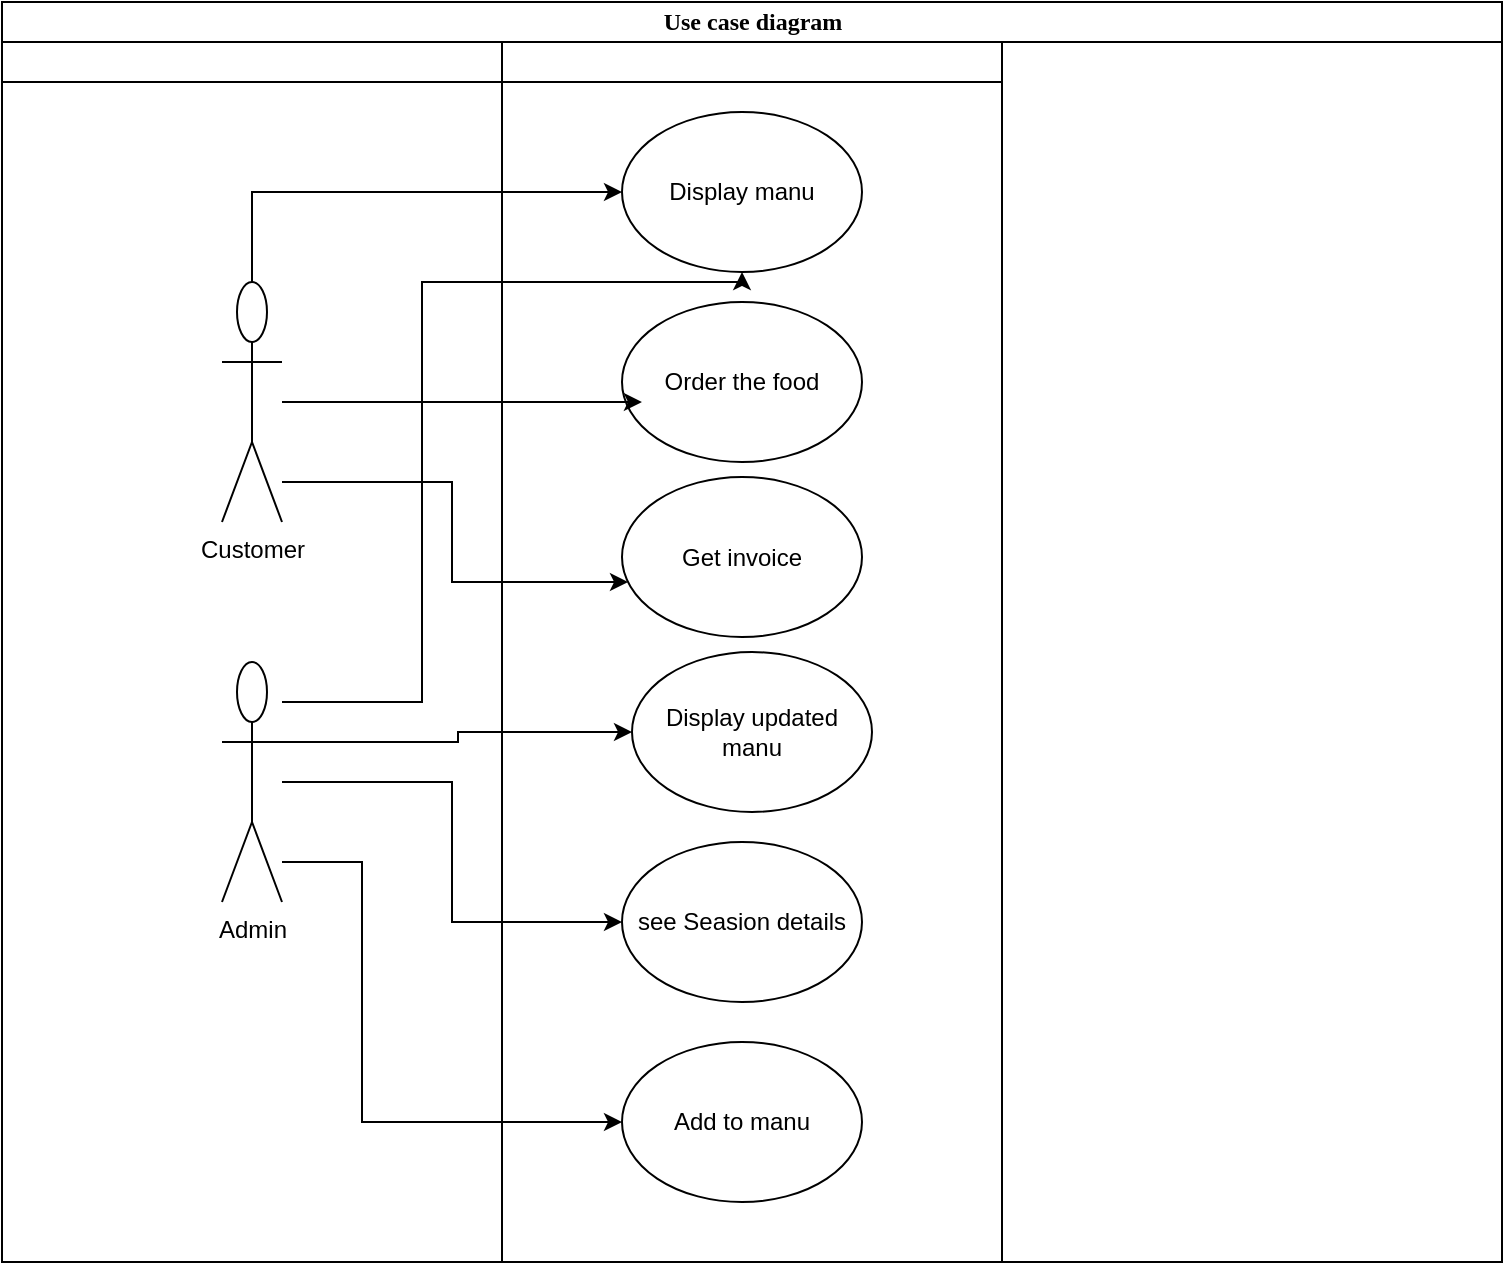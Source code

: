 <mxfile version="10.7.1" type="device"><diagram name="Page-1" id="0783ab3e-0a74-02c8-0abd-f7b4e66b4bec"><mxGraphModel dx="1181" dy="587" grid="1" gridSize="10" guides="1" tooltips="1" connect="1" arrows="1" fold="1" page="1" pageScale="1" pageWidth="850" pageHeight="1100" background="#ffffff" math="0" shadow="0"><root><mxCell id="0"/><mxCell id="1" parent="0"/><mxCell id="1c1d494c118603dd-1" value="Use case diagram" style="swimlane;html=1;childLayout=stackLayout;startSize=20;rounded=0;shadow=0;comic=0;labelBackgroundColor=none;strokeColor=#000000;strokeWidth=1;fillColor=#ffffff;fontFamily=Verdana;fontSize=12;fontColor=#000000;align=center;" parent="1" vertex="1"><mxGeometry x="40" y="20" width="750" height="630" as="geometry"/></mxCell><mxCell id="1c1d494c118603dd-2" value="" style="swimlane;html=1;startSize=20;" parent="1c1d494c118603dd-1" vertex="1"><mxGeometry y="20" width="250" height="610" as="geometry"/></mxCell><mxCell id="fdo_bh5Q3y28FHCtx9Pt-3" value="Customer" style="shape=umlActor;verticalLabelPosition=bottom;labelBackgroundColor=#ffffff;verticalAlign=top;html=1;outlineConnect=0;" vertex="1" parent="1c1d494c118603dd-2"><mxGeometry x="110" y="120" width="30" height="120" as="geometry"/></mxCell><mxCell id="fdo_bh5Q3y28FHCtx9Pt-4" value="Admin" style="shape=umlActor;verticalLabelPosition=bottom;labelBackgroundColor=#ffffff;verticalAlign=top;html=1;outlineConnect=0;" vertex="1" parent="1c1d494c118603dd-2"><mxGeometry x="110" y="310" width="30" height="120" as="geometry"/></mxCell><mxCell id="1c1d494c118603dd-4" value="" style="swimlane;html=1;startSize=20;" parent="1c1d494c118603dd-1" vertex="1"><mxGeometry x="250" y="20" width="250" height="610" as="geometry"/></mxCell><mxCell id="fdo_bh5Q3y28FHCtx9Pt-8" value="Display manu" style="ellipse;whiteSpace=wrap;html=1;" vertex="1" parent="1c1d494c118603dd-4"><mxGeometry x="60" y="35" width="120" height="80" as="geometry"/></mxCell><mxCell id="fdo_bh5Q3y28FHCtx9Pt-9" value="Order the food" style="ellipse;whiteSpace=wrap;html=1;" vertex="1" parent="1c1d494c118603dd-4"><mxGeometry x="60" y="130" width="120" height="80" as="geometry"/></mxCell><mxCell id="fdo_bh5Q3y28FHCtx9Pt-10" value="Get invoice" style="ellipse;whiteSpace=wrap;html=1;" vertex="1" parent="1c1d494c118603dd-4"><mxGeometry x="60" y="217.5" width="120" height="80" as="geometry"/></mxCell><mxCell id="fdo_bh5Q3y28FHCtx9Pt-11" value="see Seasion details" style="ellipse;whiteSpace=wrap;html=1;" vertex="1" parent="1c1d494c118603dd-4"><mxGeometry x="60" y="400" width="120" height="80" as="geometry"/></mxCell><mxCell id="fdo_bh5Q3y28FHCtx9Pt-17" value="Add to manu" style="ellipse;whiteSpace=wrap;html=1;" vertex="1" parent="1c1d494c118603dd-4"><mxGeometry x="60" y="500" width="120" height="80" as="geometry"/></mxCell><mxCell id="fdo_bh5Q3y28FHCtx9Pt-24" value="Display updated manu" style="ellipse;whiteSpace=wrap;html=1;" vertex="1" parent="1c1d494c118603dd-4"><mxGeometry x="65" y="305" width="120" height="80" as="geometry"/></mxCell><mxCell id="fdo_bh5Q3y28FHCtx9Pt-18" style="edgeStyle=orthogonalEdgeStyle;rounded=0;orthogonalLoop=1;jettySize=auto;html=1;" edge="1" parent="1c1d494c118603dd-1" source="fdo_bh5Q3y28FHCtx9Pt-3" target="fdo_bh5Q3y28FHCtx9Pt-8"><mxGeometry relative="1" as="geometry"><Array as="points"><mxPoint x="125" y="95"/></Array></mxGeometry></mxCell><mxCell id="fdo_bh5Q3y28FHCtx9Pt-19" style="edgeStyle=orthogonalEdgeStyle;rounded=0;orthogonalLoop=1;jettySize=auto;html=1;entryX=0.083;entryY=0.625;entryDx=0;entryDy=0;entryPerimeter=0;" edge="1" parent="1c1d494c118603dd-1" source="fdo_bh5Q3y28FHCtx9Pt-3" target="fdo_bh5Q3y28FHCtx9Pt-9"><mxGeometry relative="1" as="geometry"/></mxCell><mxCell id="fdo_bh5Q3y28FHCtx9Pt-20" style="edgeStyle=orthogonalEdgeStyle;rounded=0;orthogonalLoop=1;jettySize=auto;html=1;" edge="1" parent="1c1d494c118603dd-1" source="fdo_bh5Q3y28FHCtx9Pt-3" target="fdo_bh5Q3y28FHCtx9Pt-10"><mxGeometry relative="1" as="geometry"><Array as="points"><mxPoint x="225" y="240"/><mxPoint x="225" y="290"/></Array></mxGeometry></mxCell><mxCell id="fdo_bh5Q3y28FHCtx9Pt-21" style="edgeStyle=orthogonalEdgeStyle;rounded=0;orthogonalLoop=1;jettySize=auto;html=1;entryX=0;entryY=0.5;entryDx=0;entryDy=0;" edge="1" parent="1c1d494c118603dd-1" source="fdo_bh5Q3y28FHCtx9Pt-4" target="fdo_bh5Q3y28FHCtx9Pt-11"><mxGeometry relative="1" as="geometry"/></mxCell><mxCell id="fdo_bh5Q3y28FHCtx9Pt-22" style="edgeStyle=orthogonalEdgeStyle;rounded=0;orthogonalLoop=1;jettySize=auto;html=1;" edge="1" parent="1c1d494c118603dd-1" source="fdo_bh5Q3y28FHCtx9Pt-4" target="fdo_bh5Q3y28FHCtx9Pt-17"><mxGeometry relative="1" as="geometry"><Array as="points"><mxPoint x="180" y="430"/><mxPoint x="180" y="560"/></Array></mxGeometry></mxCell><mxCell id="fdo_bh5Q3y28FHCtx9Pt-23" style="edgeStyle=orthogonalEdgeStyle;rounded=0;orthogonalLoop=1;jettySize=auto;html=1;" edge="1" parent="1c1d494c118603dd-1" source="fdo_bh5Q3y28FHCtx9Pt-4" target="fdo_bh5Q3y28FHCtx9Pt-8"><mxGeometry relative="1" as="geometry"><Array as="points"><mxPoint x="210" y="350"/><mxPoint x="210" y="140"/><mxPoint x="370" y="140"/></Array></mxGeometry></mxCell><mxCell id="fdo_bh5Q3y28FHCtx9Pt-25" style="edgeStyle=orthogonalEdgeStyle;rounded=0;orthogonalLoop=1;jettySize=auto;html=1;entryX=0;entryY=0.5;entryDx=0;entryDy=0;" edge="1" parent="1c1d494c118603dd-1" source="fdo_bh5Q3y28FHCtx9Pt-4" target="fdo_bh5Q3y28FHCtx9Pt-24"><mxGeometry relative="1" as="geometry"><Array as="points"><mxPoint x="228" y="370"/><mxPoint x="228" y="365"/></Array></mxGeometry></mxCell></root></mxGraphModel></diagram></mxfile>